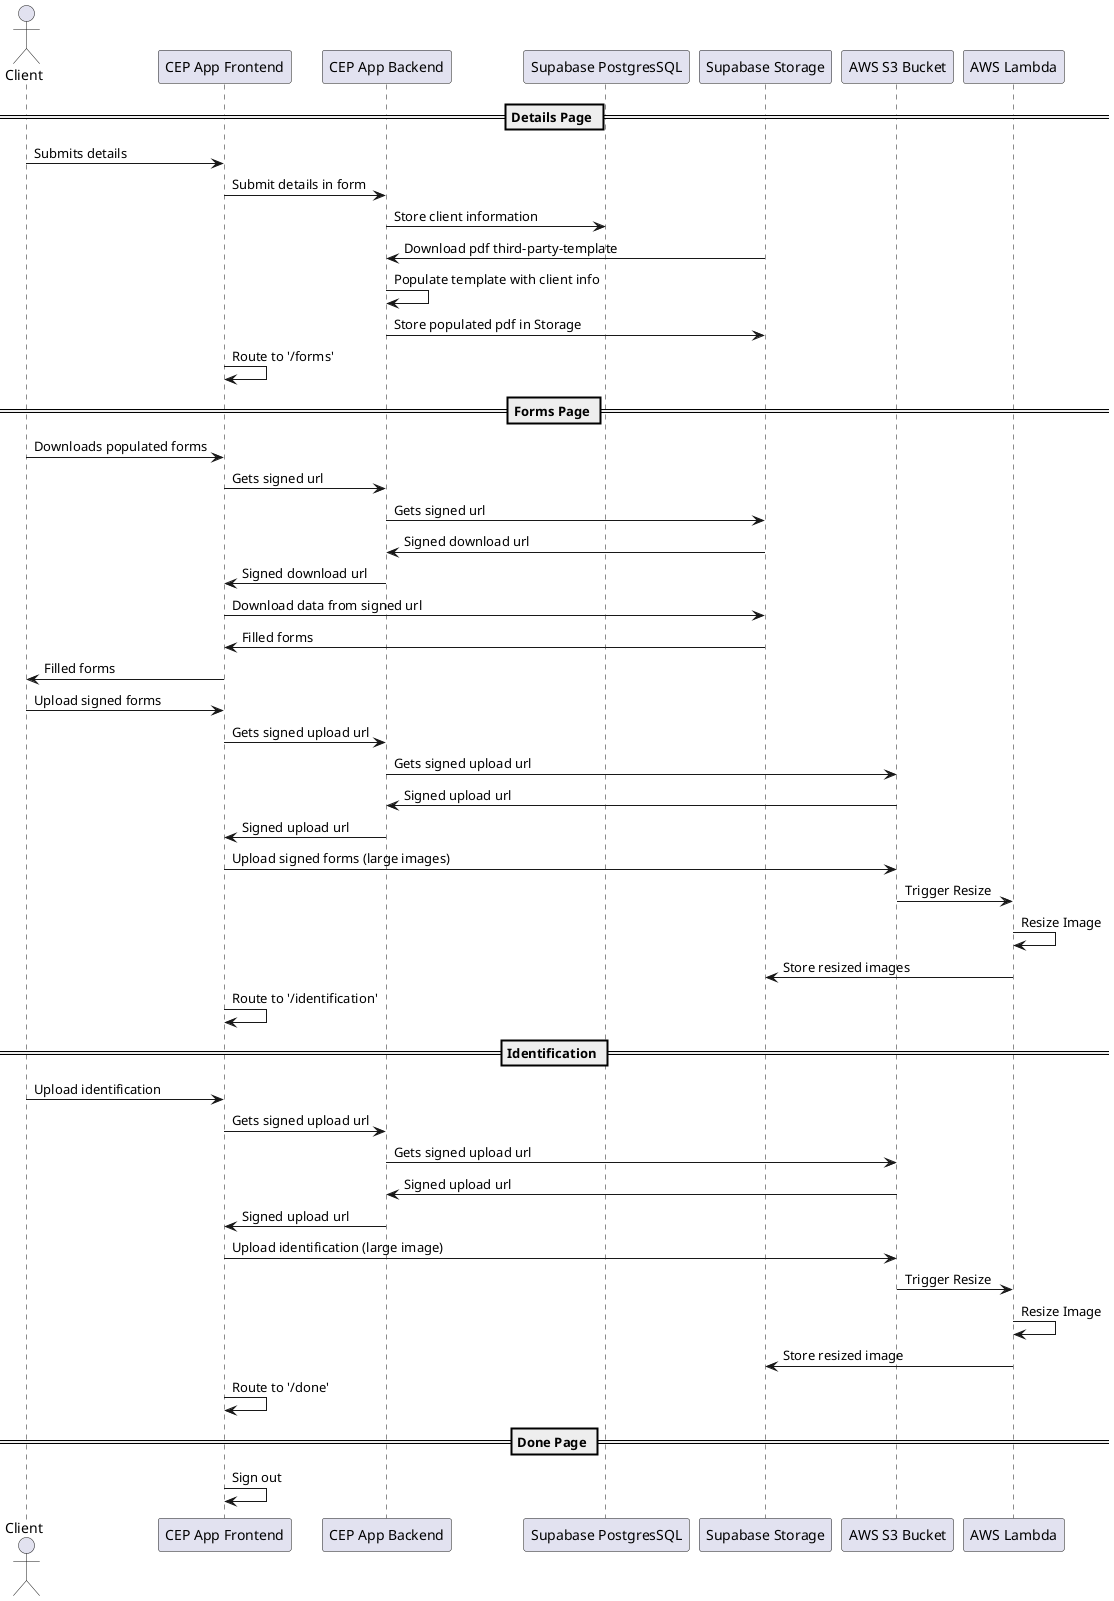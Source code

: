 @startuml

actor Client
participant "CEP App Frontend" as Frontend
participant "CEP App Backend" as Backend
participant "Supabase PostgresSQL" as Postgres
participant "Supabase Storage" as Storage
participant "AWS S3 Bucket" as Bucket
participant "AWS Lambda" as Lambda

== Details Page ==
Client -> Frontend: Submits details
Frontend -> Backend: Submit details in form
Backend -> Postgres: Store client information
Storage -> Backend: Download pdf third-party-template
Backend -> Backend: Populate template with client info
Backend -> Storage: Store populated pdf in Storage
Frontend -> Frontend: Route to '/forms'

== Forms Page ==
Client -> Frontend: Downloads populated forms
Frontend -> Backend: Gets signed url
Backend -> Storage: Gets signed url
Storage -> Backend: Signed download url
Backend -> Frontend: Signed download url
Frontend -> Storage: Download data from signed url
Storage -> Frontend: Filled forms
Frontend -> Client: Filled forms
Client -> Frontend: Upload signed forms
Frontend -> Backend: Gets signed upload url
Backend -> Bucket: Gets signed upload url
Bucket -> Backend: Signed upload url
Backend -> Frontend: Signed upload url
Frontend -> Bucket: Upload signed forms (large images)
Bucket -> Lambda: Trigger Resize
Lambda -> Lambda: Resize Image
Lambda -> Storage: Store resized images
Frontend -> Frontend: Route to '/identification'

== Identification ==
Client -> Frontend: Upload identification
Frontend -> Backend: Gets signed upload url
Backend -> Bucket: Gets signed upload url
Bucket -> Backend: Signed upload url
Backend -> Frontend: Signed upload url
Frontend -> Bucket: Upload identification (large image)
Bucket -> Lambda: Trigger Resize
Lambda -> Lambda: Resize Image
Lambda -> Storage: Store resized image
Frontend -> Frontend: Route to '/done'

== Done Page ==
Frontend -> Frontend: Sign out

@enduml